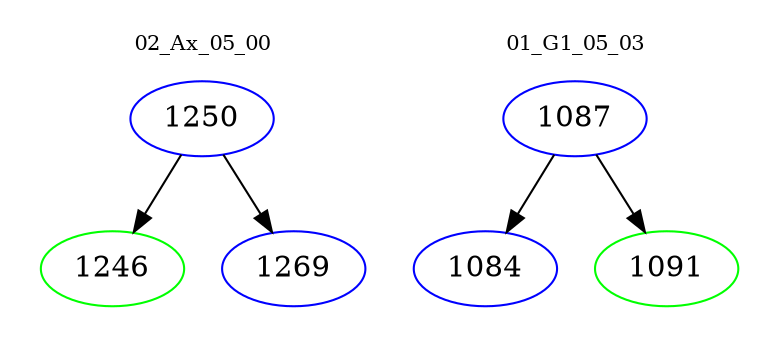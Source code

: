 digraph{
subgraph cluster_0 {
color = white
label = "02_Ax_05_00";
fontsize=10;
T0_1250 [label="1250", color="blue"]
T0_1250 -> T0_1246 [color="black"]
T0_1246 [label="1246", color="green"]
T0_1250 -> T0_1269 [color="black"]
T0_1269 [label="1269", color="blue"]
}
subgraph cluster_1 {
color = white
label = "01_G1_05_03";
fontsize=10;
T1_1087 [label="1087", color="blue"]
T1_1087 -> T1_1084 [color="black"]
T1_1084 [label="1084", color="blue"]
T1_1087 -> T1_1091 [color="black"]
T1_1091 [label="1091", color="green"]
}
}
